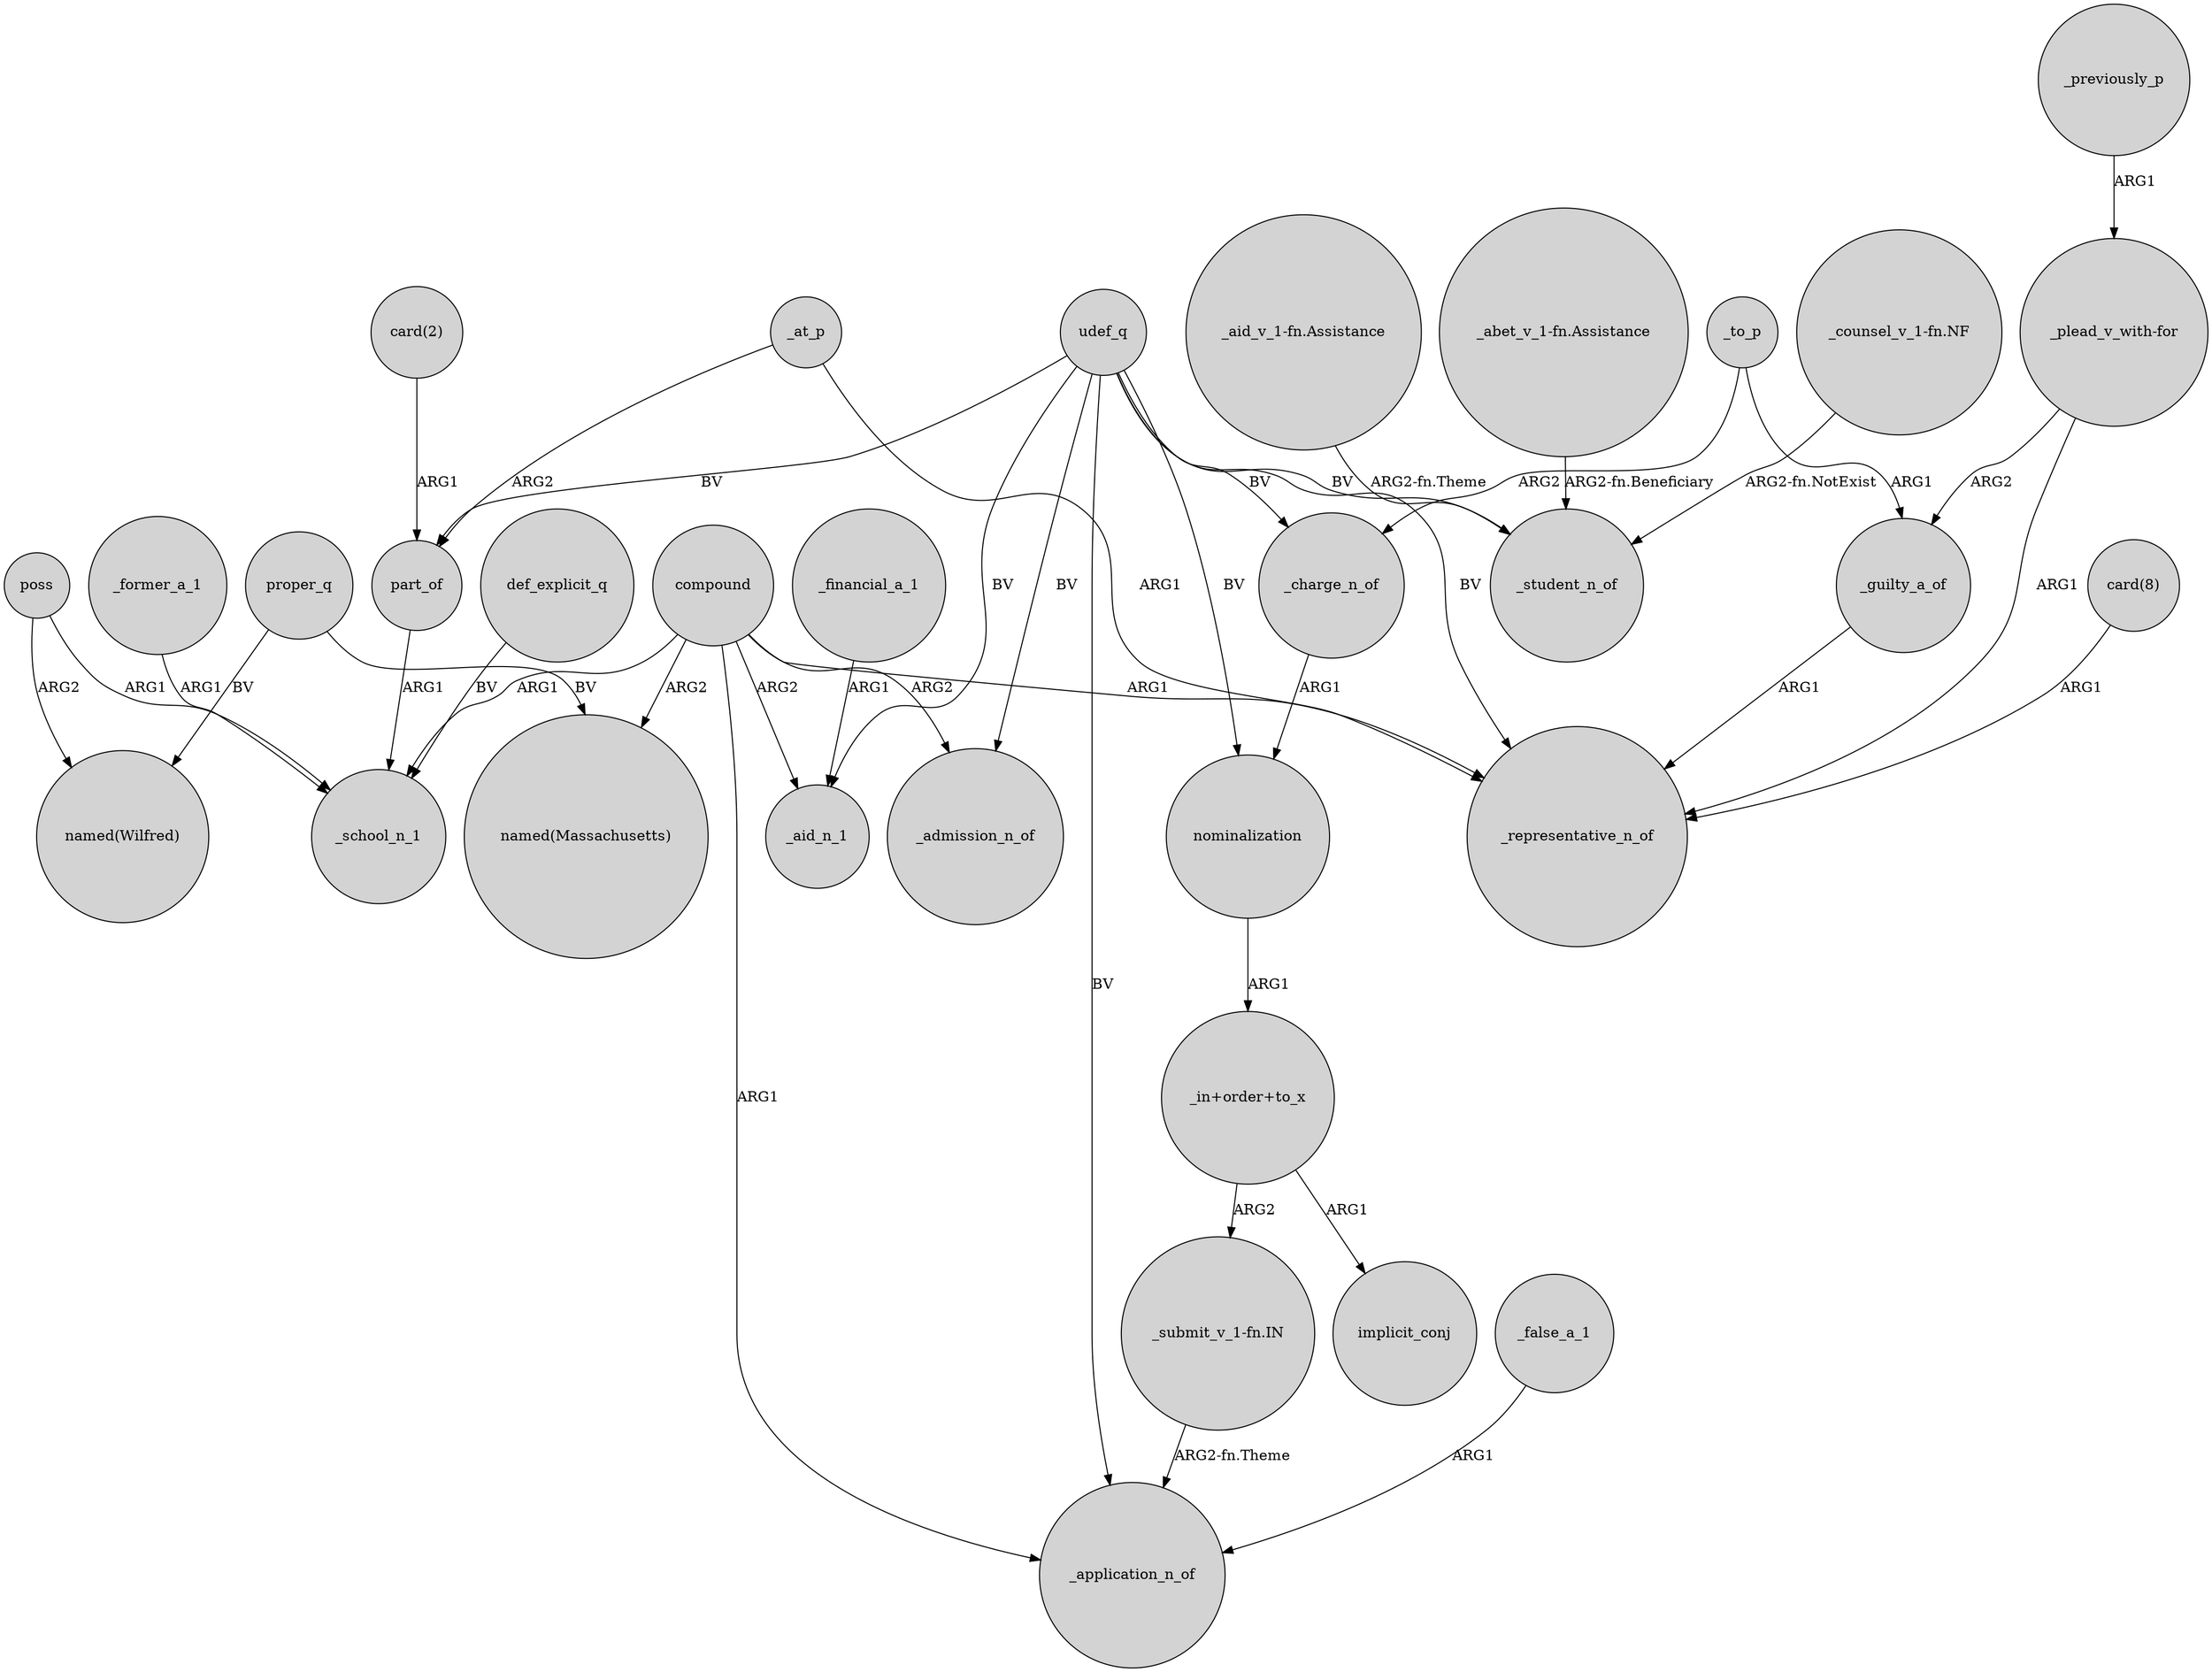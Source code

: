 digraph {
	node [shape=circle style=filled]
	_former_a_1 -> _school_n_1 [label=ARG1]
	poss -> "named(Wilfred)" [label=ARG2]
	compound -> "named(Massachusetts)" [label=ARG2]
	udef_q -> part_of [label=BV]
	"_in+order+to_x" -> implicit_conj [label=ARG1]
	_false_a_1 -> _application_n_of [label=ARG1]
	poss -> _school_n_1 [label=ARG1]
	compound -> _school_n_1 [label=ARG1]
	"_counsel_v_1-fn.NF" -> _student_n_of [label="ARG2-fn.NotExist"]
	compound -> _admission_n_of [label=ARG2]
	udef_q -> _student_n_of [label=BV]
	"_plead_v_with-for" -> _representative_n_of [label=ARG1]
	_to_p -> _guilty_a_of [label=ARG1]
	_previously_p -> "_plead_v_with-for" [label=ARG1]
	_to_p -> _charge_n_of [label=ARG2]
	"card(2)" -> part_of [label=ARG1]
	compound -> _representative_n_of [label=ARG1]
	"_aid_v_1-fn.Assistance" -> _student_n_of [label="ARG2-fn.Theme"]
	"_submit_v_1-fn.IN" -> _application_n_of [label="ARG2-fn.Theme"]
	udef_q -> _representative_n_of [label=BV]
	"_plead_v_with-for" -> _guilty_a_of [label=ARG2]
	"card(8)" -> _representative_n_of [label=ARG1]
	udef_q -> _charge_n_of [label=BV]
	udef_q -> _application_n_of [label=BV]
	udef_q -> _admission_n_of [label=BV]
	compound -> _aid_n_1 [label=ARG2]
	part_of -> _school_n_1 [label=ARG1]
	nominalization -> "_in+order+to_x" [label=ARG1]
	compound -> _application_n_of [label=ARG1]
	udef_q -> nominalization [label=BV]
	_financial_a_1 -> _aid_n_1 [label=ARG1]
	def_explicit_q -> _school_n_1 [label=BV]
	proper_q -> "named(Massachusetts)" [label=BV]
	"_abet_v_1-fn.Assistance" -> _student_n_of [label="ARG2-fn.Beneficiary"]
	"_in+order+to_x" -> "_submit_v_1-fn.IN" [label=ARG2]
	udef_q -> _aid_n_1 [label=BV]
	_charge_n_of -> nominalization [label=ARG1]
	_guilty_a_of -> _representative_n_of [label=ARG1]
	_at_p -> part_of [label=ARG2]
	_at_p -> _representative_n_of [label=ARG1]
	proper_q -> "named(Wilfred)" [label=BV]
}
